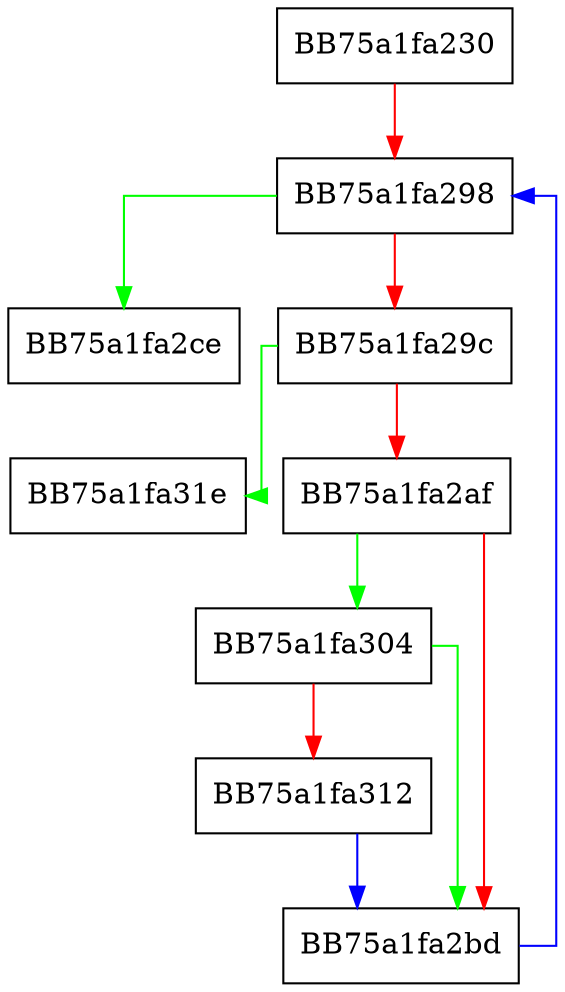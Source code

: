 digraph str_char {
  node [shape="box"];
  graph [splines=ortho];
  BB75a1fa230 -> BB75a1fa298 [color="red"];
  BB75a1fa298 -> BB75a1fa2ce [color="green"];
  BB75a1fa298 -> BB75a1fa29c [color="red"];
  BB75a1fa29c -> BB75a1fa31e [color="green"];
  BB75a1fa29c -> BB75a1fa2af [color="red"];
  BB75a1fa2af -> BB75a1fa304 [color="green"];
  BB75a1fa2af -> BB75a1fa2bd [color="red"];
  BB75a1fa2bd -> BB75a1fa298 [color="blue"];
  BB75a1fa304 -> BB75a1fa2bd [color="green"];
  BB75a1fa304 -> BB75a1fa312 [color="red"];
  BB75a1fa312 -> BB75a1fa2bd [color="blue"];
}